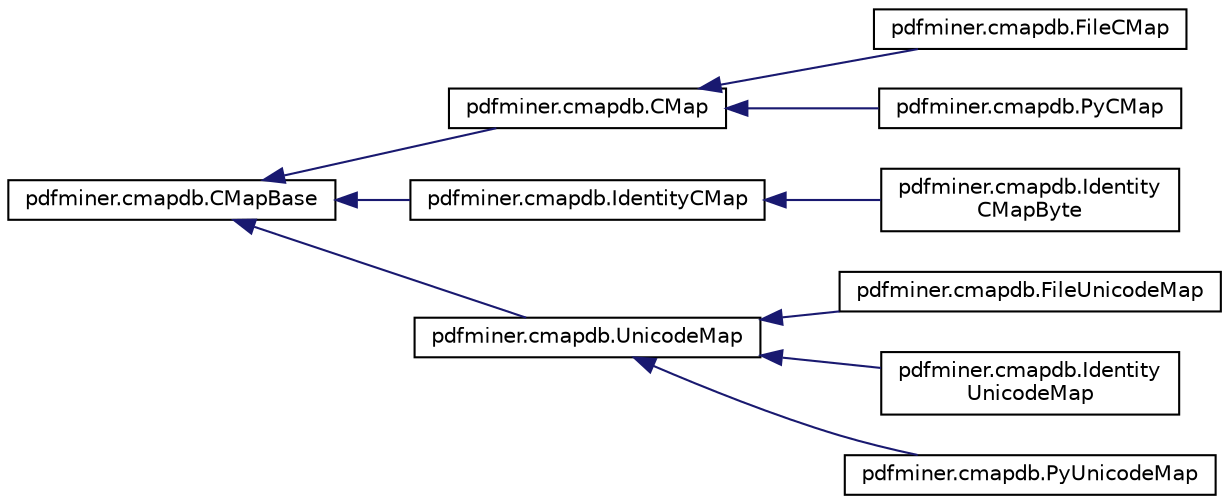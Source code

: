 digraph "Graphical Class Hierarchy"
{
 // LATEX_PDF_SIZE
  edge [fontname="Helvetica",fontsize="10",labelfontname="Helvetica",labelfontsize="10"];
  node [fontname="Helvetica",fontsize="10",shape=record];
  rankdir="LR";
  Node0 [label="pdfminer.cmapdb.CMapBase",height=0.2,width=0.4,color="black", fillcolor="white", style="filled",URL="$classpdfminer_1_1cmapdb_1_1CMapBase.html",tooltip=" "];
  Node0 -> Node1 [dir="back",color="midnightblue",fontsize="10",style="solid",fontname="Helvetica"];
  Node1 [label="pdfminer.cmapdb.CMap",height=0.2,width=0.4,color="black", fillcolor="white", style="filled",URL="$classpdfminer_1_1cmapdb_1_1CMap.html",tooltip=" "];
  Node1 -> Node2 [dir="back",color="midnightblue",fontsize="10",style="solid",fontname="Helvetica"];
  Node2 [label="pdfminer.cmapdb.FileCMap",height=0.2,width=0.4,color="black", fillcolor="white", style="filled",URL="$classpdfminer_1_1cmapdb_1_1FileCMap.html",tooltip=" "];
  Node1 -> Node3 [dir="back",color="midnightblue",fontsize="10",style="solid",fontname="Helvetica"];
  Node3 [label="pdfminer.cmapdb.PyCMap",height=0.2,width=0.4,color="black", fillcolor="white", style="filled",URL="$classpdfminer_1_1cmapdb_1_1PyCMap.html",tooltip=" "];
  Node0 -> Node4 [dir="back",color="midnightblue",fontsize="10",style="solid",fontname="Helvetica"];
  Node4 [label="pdfminer.cmapdb.IdentityCMap",height=0.2,width=0.4,color="black", fillcolor="white", style="filled",URL="$classpdfminer_1_1cmapdb_1_1IdentityCMap.html",tooltip=" "];
  Node4 -> Node5 [dir="back",color="midnightblue",fontsize="10",style="solid",fontname="Helvetica"];
  Node5 [label="pdfminer.cmapdb.Identity\lCMapByte",height=0.2,width=0.4,color="black", fillcolor="white", style="filled",URL="$classpdfminer_1_1cmapdb_1_1IdentityCMapByte.html",tooltip=" "];
  Node0 -> Node6 [dir="back",color="midnightblue",fontsize="10",style="solid",fontname="Helvetica"];
  Node6 [label="pdfminer.cmapdb.UnicodeMap",height=0.2,width=0.4,color="black", fillcolor="white", style="filled",URL="$classpdfminer_1_1cmapdb_1_1UnicodeMap.html",tooltip=" "];
  Node6 -> Node7 [dir="back",color="midnightblue",fontsize="10",style="solid",fontname="Helvetica"];
  Node7 [label="pdfminer.cmapdb.FileUnicodeMap",height=0.2,width=0.4,color="black", fillcolor="white", style="filled",URL="$classpdfminer_1_1cmapdb_1_1FileUnicodeMap.html",tooltip=" "];
  Node6 -> Node8 [dir="back",color="midnightblue",fontsize="10",style="solid",fontname="Helvetica"];
  Node8 [label="pdfminer.cmapdb.Identity\lUnicodeMap",height=0.2,width=0.4,color="black", fillcolor="white", style="filled",URL="$classpdfminer_1_1cmapdb_1_1IdentityUnicodeMap.html",tooltip=" "];
  Node6 -> Node9 [dir="back",color="midnightblue",fontsize="10",style="solid",fontname="Helvetica"];
  Node9 [label="pdfminer.cmapdb.PyUnicodeMap",height=0.2,width=0.4,color="black", fillcolor="white", style="filled",URL="$classpdfminer_1_1cmapdb_1_1PyUnicodeMap.html",tooltip=" "];
}
